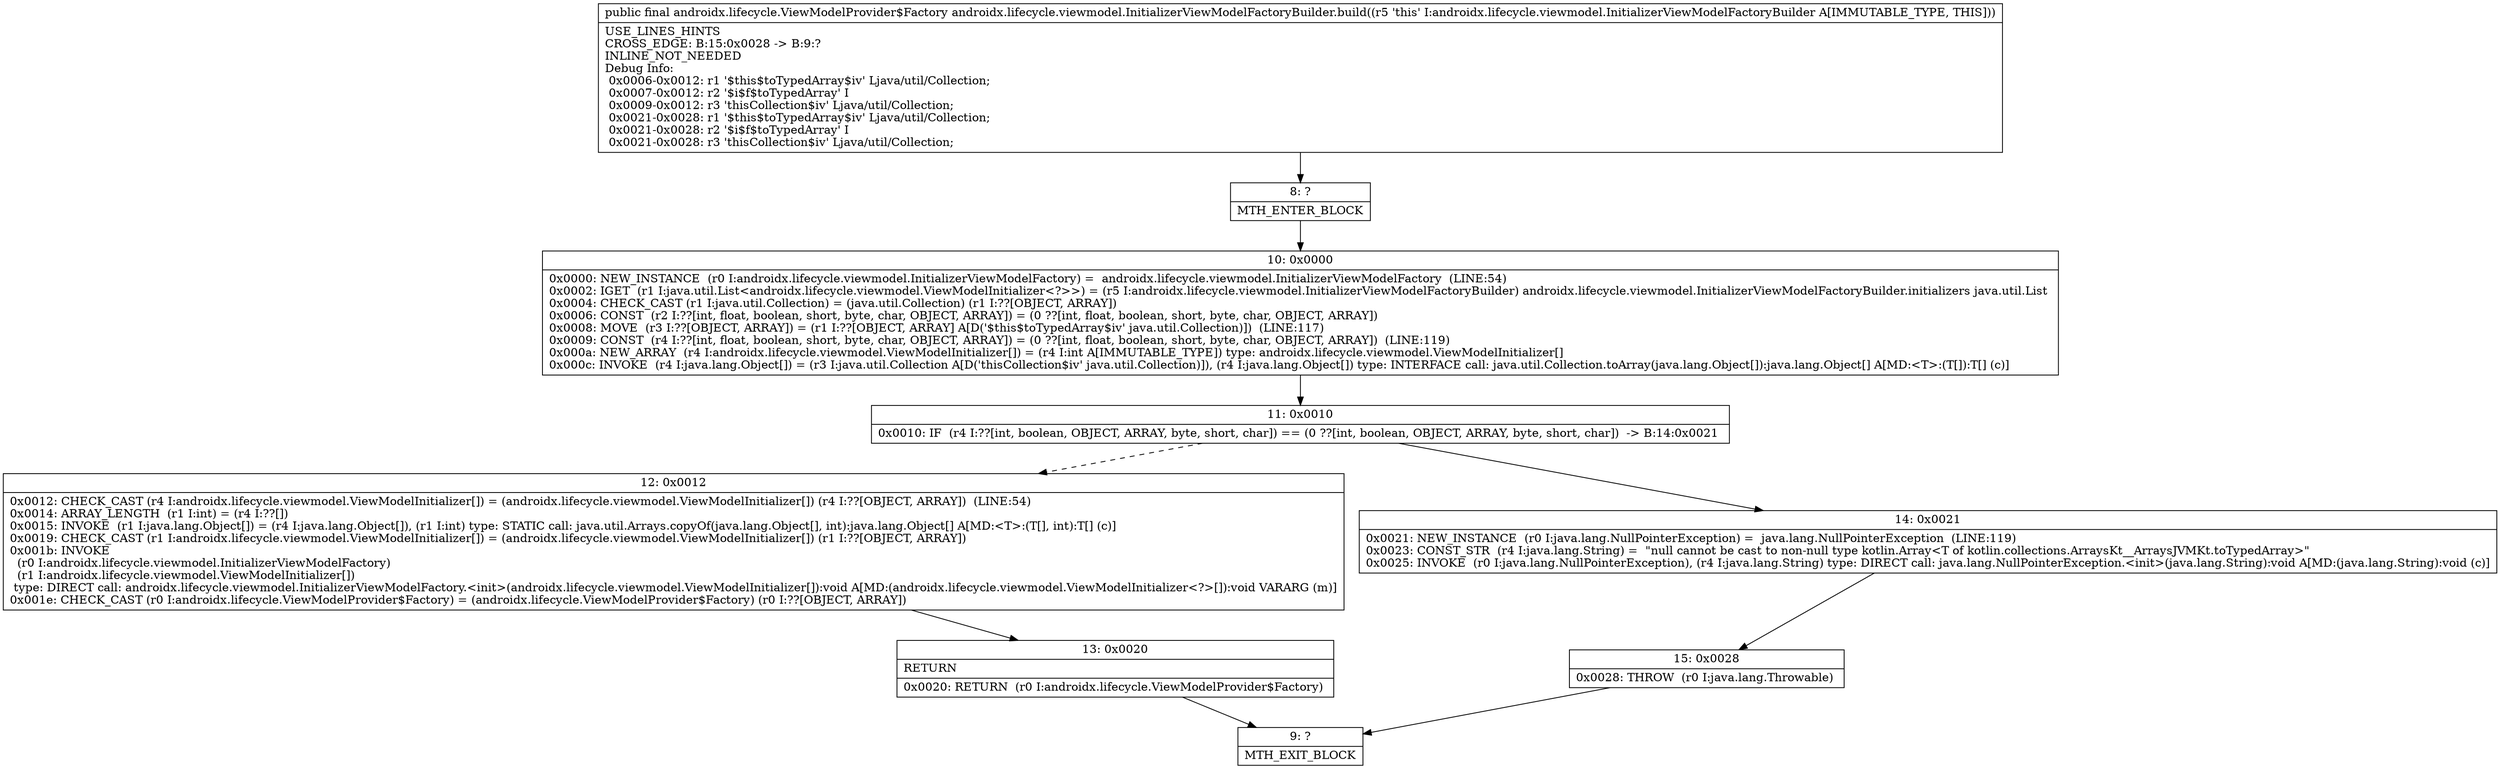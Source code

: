 digraph "CFG forandroidx.lifecycle.viewmodel.InitializerViewModelFactoryBuilder.build()Landroidx\/lifecycle\/ViewModelProvider$Factory;" {
Node_8 [shape=record,label="{8\:\ ?|MTH_ENTER_BLOCK\l}"];
Node_10 [shape=record,label="{10\:\ 0x0000|0x0000: NEW_INSTANCE  (r0 I:androidx.lifecycle.viewmodel.InitializerViewModelFactory) =  androidx.lifecycle.viewmodel.InitializerViewModelFactory  (LINE:54)\l0x0002: IGET  (r1 I:java.util.List\<androidx.lifecycle.viewmodel.ViewModelInitializer\<?\>\>) = (r5 I:androidx.lifecycle.viewmodel.InitializerViewModelFactoryBuilder) androidx.lifecycle.viewmodel.InitializerViewModelFactoryBuilder.initializers java.util.List \l0x0004: CHECK_CAST (r1 I:java.util.Collection) = (java.util.Collection) (r1 I:??[OBJECT, ARRAY]) \l0x0006: CONST  (r2 I:??[int, float, boolean, short, byte, char, OBJECT, ARRAY]) = (0 ??[int, float, boolean, short, byte, char, OBJECT, ARRAY]) \l0x0008: MOVE  (r3 I:??[OBJECT, ARRAY]) = (r1 I:??[OBJECT, ARRAY] A[D('$this$toTypedArray$iv' java.util.Collection)])  (LINE:117)\l0x0009: CONST  (r4 I:??[int, float, boolean, short, byte, char, OBJECT, ARRAY]) = (0 ??[int, float, boolean, short, byte, char, OBJECT, ARRAY])  (LINE:119)\l0x000a: NEW_ARRAY  (r4 I:androidx.lifecycle.viewmodel.ViewModelInitializer[]) = (r4 I:int A[IMMUTABLE_TYPE]) type: androidx.lifecycle.viewmodel.ViewModelInitializer[] \l0x000c: INVOKE  (r4 I:java.lang.Object[]) = (r3 I:java.util.Collection A[D('thisCollection$iv' java.util.Collection)]), (r4 I:java.lang.Object[]) type: INTERFACE call: java.util.Collection.toArray(java.lang.Object[]):java.lang.Object[] A[MD:\<T\>:(T[]):T[] (c)]\l}"];
Node_11 [shape=record,label="{11\:\ 0x0010|0x0010: IF  (r4 I:??[int, boolean, OBJECT, ARRAY, byte, short, char]) == (0 ??[int, boolean, OBJECT, ARRAY, byte, short, char])  \-\> B:14:0x0021 \l}"];
Node_12 [shape=record,label="{12\:\ 0x0012|0x0012: CHECK_CAST (r4 I:androidx.lifecycle.viewmodel.ViewModelInitializer[]) = (androidx.lifecycle.viewmodel.ViewModelInitializer[]) (r4 I:??[OBJECT, ARRAY])  (LINE:54)\l0x0014: ARRAY_LENGTH  (r1 I:int) = (r4 I:??[]) \l0x0015: INVOKE  (r1 I:java.lang.Object[]) = (r4 I:java.lang.Object[]), (r1 I:int) type: STATIC call: java.util.Arrays.copyOf(java.lang.Object[], int):java.lang.Object[] A[MD:\<T\>:(T[], int):T[] (c)]\l0x0019: CHECK_CAST (r1 I:androidx.lifecycle.viewmodel.ViewModelInitializer[]) = (androidx.lifecycle.viewmodel.ViewModelInitializer[]) (r1 I:??[OBJECT, ARRAY]) \l0x001b: INVOKE  \l  (r0 I:androidx.lifecycle.viewmodel.InitializerViewModelFactory)\l  (r1 I:androidx.lifecycle.viewmodel.ViewModelInitializer[])\l type: DIRECT call: androidx.lifecycle.viewmodel.InitializerViewModelFactory.\<init\>(androidx.lifecycle.viewmodel.ViewModelInitializer[]):void A[MD:(androidx.lifecycle.viewmodel.ViewModelInitializer\<?\>[]):void VARARG (m)]\l0x001e: CHECK_CAST (r0 I:androidx.lifecycle.ViewModelProvider$Factory) = (androidx.lifecycle.ViewModelProvider$Factory) (r0 I:??[OBJECT, ARRAY]) \l}"];
Node_13 [shape=record,label="{13\:\ 0x0020|RETURN\l|0x0020: RETURN  (r0 I:androidx.lifecycle.ViewModelProvider$Factory) \l}"];
Node_9 [shape=record,label="{9\:\ ?|MTH_EXIT_BLOCK\l}"];
Node_14 [shape=record,label="{14\:\ 0x0021|0x0021: NEW_INSTANCE  (r0 I:java.lang.NullPointerException) =  java.lang.NullPointerException  (LINE:119)\l0x0023: CONST_STR  (r4 I:java.lang.String) =  \"null cannot be cast to non\-null type kotlin.Array\<T of kotlin.collections.ArraysKt__ArraysJVMKt.toTypedArray\>\" \l0x0025: INVOKE  (r0 I:java.lang.NullPointerException), (r4 I:java.lang.String) type: DIRECT call: java.lang.NullPointerException.\<init\>(java.lang.String):void A[MD:(java.lang.String):void (c)]\l}"];
Node_15 [shape=record,label="{15\:\ 0x0028|0x0028: THROW  (r0 I:java.lang.Throwable) \l}"];
MethodNode[shape=record,label="{public final androidx.lifecycle.ViewModelProvider$Factory androidx.lifecycle.viewmodel.InitializerViewModelFactoryBuilder.build((r5 'this' I:androidx.lifecycle.viewmodel.InitializerViewModelFactoryBuilder A[IMMUTABLE_TYPE, THIS]))  | USE_LINES_HINTS\lCROSS_EDGE: B:15:0x0028 \-\> B:9:?\lINLINE_NOT_NEEDED\lDebug Info:\l  0x0006\-0x0012: r1 '$this$toTypedArray$iv' Ljava\/util\/Collection;\l  0x0007\-0x0012: r2 '$i$f$toTypedArray' I\l  0x0009\-0x0012: r3 'thisCollection$iv' Ljava\/util\/Collection;\l  0x0021\-0x0028: r1 '$this$toTypedArray$iv' Ljava\/util\/Collection;\l  0x0021\-0x0028: r2 '$i$f$toTypedArray' I\l  0x0021\-0x0028: r3 'thisCollection$iv' Ljava\/util\/Collection;\l}"];
MethodNode -> Node_8;Node_8 -> Node_10;
Node_10 -> Node_11;
Node_11 -> Node_12[style=dashed];
Node_11 -> Node_14;
Node_12 -> Node_13;
Node_13 -> Node_9;
Node_14 -> Node_15;
Node_15 -> Node_9;
}

